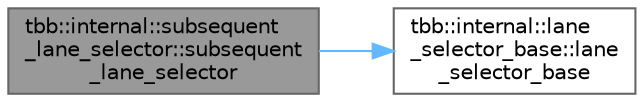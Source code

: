 digraph "tbb::internal::subsequent_lane_selector::subsequent_lane_selector"
{
 // LATEX_PDF_SIZE
  bgcolor="transparent";
  edge [fontname=Helvetica,fontsize=10,labelfontname=Helvetica,labelfontsize=10];
  node [fontname=Helvetica,fontsize=10,shape=box,height=0.2,width=0.4];
  rankdir="LR";
  Node1 [id="Node000001",label="tbb::internal::subsequent\l_lane_selector::subsequent\l_lane_selector",height=0.2,width=0.4,color="gray40", fillcolor="grey60", style="filled", fontcolor="black",tooltip=" "];
  Node1 -> Node2 [id="edge1_Node000001_Node000002",color="steelblue1",style="solid",tooltip=" "];
  Node2 [id="Node000002",label="tbb::internal::lane\l_selector_base::lane\l_selector_base",height=0.2,width=0.4,color="grey40", fillcolor="white", style="filled",URL="$structtbb_1_1internal_1_1lane__selector__base.html#ac6e04268edb1b8bfbea5359ca5b70e92",tooltip=" "];
}
